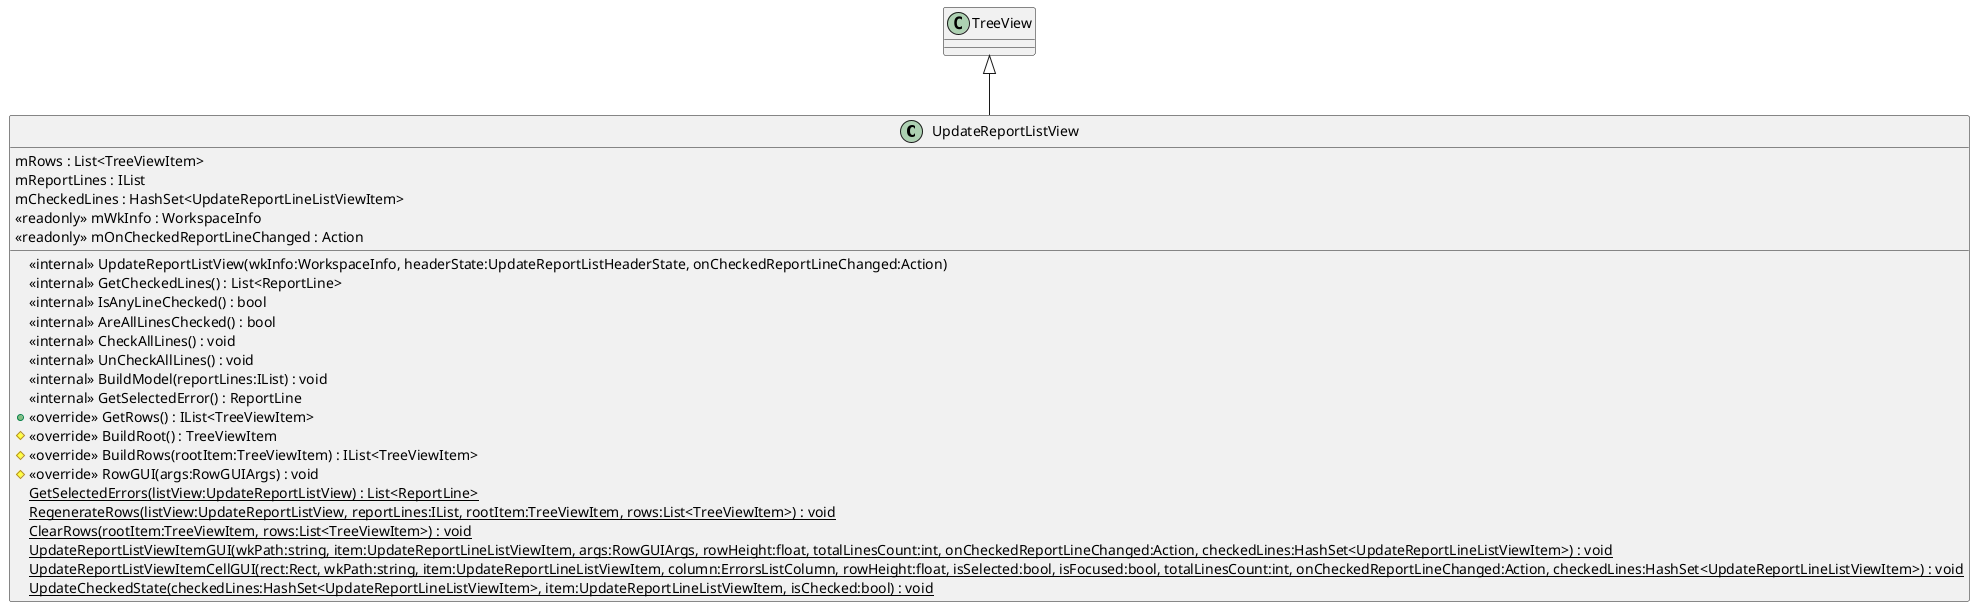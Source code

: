 @startuml
class UpdateReportListView {
    <<internal>> UpdateReportListView(wkInfo:WorkspaceInfo, headerState:UpdateReportListHeaderState, onCheckedReportLineChanged:Action)
    <<internal>> GetCheckedLines() : List<ReportLine>
    <<internal>> IsAnyLineChecked() : bool
    <<internal>> AreAllLinesChecked() : bool
    <<internal>> CheckAllLines() : void
    <<internal>> UnCheckAllLines() : void
    <<internal>> BuildModel(reportLines:IList) : void
    <<internal>> GetSelectedError() : ReportLine
    + <<override>> GetRows() : IList<TreeViewItem>
    # <<override>> BuildRoot() : TreeViewItem
    # <<override>> BuildRows(rootItem:TreeViewItem) : IList<TreeViewItem>
    # <<override>> RowGUI(args:RowGUIArgs) : void
    {static} GetSelectedErrors(listView:UpdateReportListView) : List<ReportLine>
    {static} RegenerateRows(listView:UpdateReportListView, reportLines:IList, rootItem:TreeViewItem, rows:List<TreeViewItem>) : void
    {static} ClearRows(rootItem:TreeViewItem, rows:List<TreeViewItem>) : void
    {static} UpdateReportListViewItemGUI(wkPath:string, item:UpdateReportLineListViewItem, args:RowGUIArgs, rowHeight:float, totalLinesCount:int, onCheckedReportLineChanged:Action, checkedLines:HashSet<UpdateReportLineListViewItem>) : void
    {static} UpdateReportListViewItemCellGUI(rect:Rect, wkPath:string, item:UpdateReportLineListViewItem, column:ErrorsListColumn, rowHeight:float, isSelected:bool, isFocused:bool, totalLinesCount:int, onCheckedReportLineChanged:Action, checkedLines:HashSet<UpdateReportLineListViewItem>) : void
    {static} UpdateCheckedState(checkedLines:HashSet<UpdateReportLineListViewItem>, item:UpdateReportLineListViewItem, isChecked:bool) : void
    mRows : List<TreeViewItem>
    mReportLines : IList
    mCheckedLines : HashSet<UpdateReportLineListViewItem>
    <<readonly>> mWkInfo : WorkspaceInfo
    <<readonly>> mOnCheckedReportLineChanged : Action
}
TreeView <|-- UpdateReportListView
@enduml
